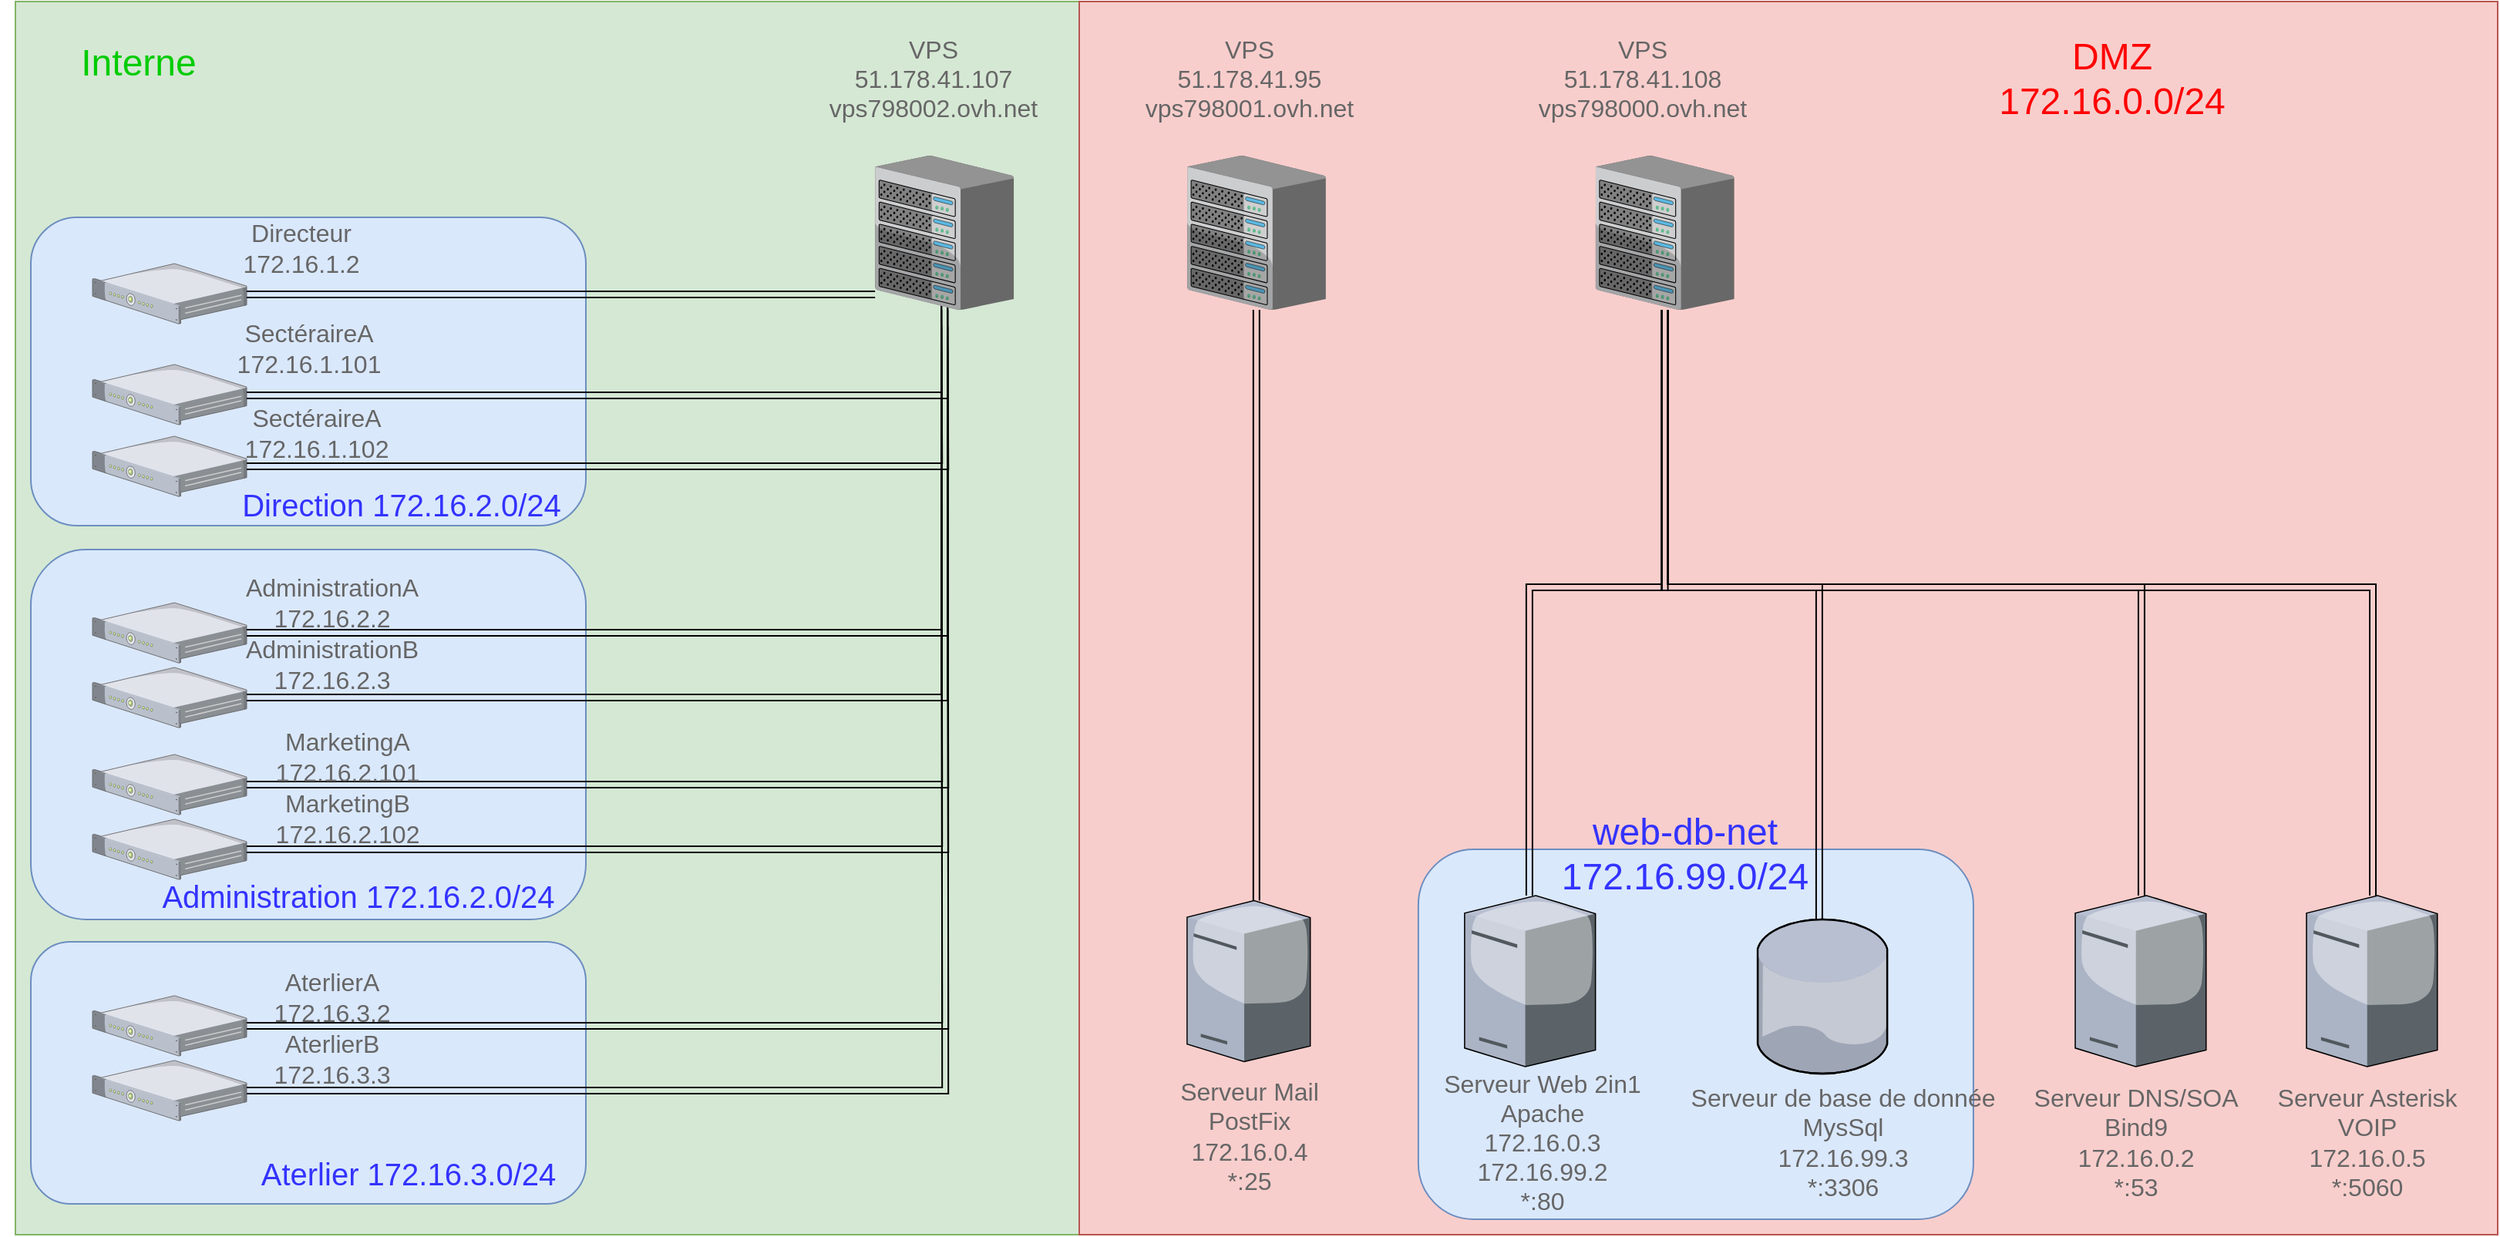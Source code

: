 <mxfile version="12.6.5" type="device"><diagram name="Page-1" id="e3a06f82-3646-2815-327d-82caf3d4e204"><mxGraphModel dx="2765" dy="2250" grid="1" gridSize="10" guides="1" tooltips="1" connect="1" arrows="1" fold="1" page="1" pageScale="1.5" pageWidth="1169" pageHeight="826" background="none" math="0" shadow="0"><root><mxCell id="0" style=";html=1;"/><mxCell id="1" style=";html=1;" parent="0"/><mxCell id="TEE3TmaWvW52GE5gAnOC-2" value="" style="rounded=1;whiteSpace=wrap;html=1;arcSize=0;fillColor=#d5e8d4;strokeColor=#82b366;" parent="1" vertex="1"><mxGeometry x="220" y="100" width="690" height="800" as="geometry"/></mxCell><mxCell id="TEE3TmaWvW52GE5gAnOC-1" value="" style="rounded=1;whiteSpace=wrap;html=1;arcSize=0;fillColor=#f8cecc;strokeColor=#b85450;" parent="1" vertex="1"><mxGeometry x="910" y="100" width="920" height="800" as="geometry"/></mxCell><mxCell id="yzOCmv-NdBko5Yc-X_hZ-17" style="edgeStyle=orthogonalEdgeStyle;shape=link;rounded=0;orthogonalLoop=1;jettySize=auto;html=1;fontSize=16;" parent="1" source="CLFpHKBw1dhiwHM7FN5G-16" target="yzOCmv-NdBko5Yc-X_hZ-13" edge="1"><mxGeometry relative="1" as="geometry"><mxPoint x="1024.94" y="670.0" as="targetPoint"/><Array as="points"><mxPoint x="1024.94" y="590"/><mxPoint x="1024.94" y="590"/></Array></mxGeometry></mxCell><mxCell id="CLFpHKBw1dhiwHM7FN5G-16" value="" style="verticalLabelPosition=bottom;aspect=fixed;html=1;verticalAlign=top;strokeColor=#6881B3;align=center;outlineConnect=0;shape=mxgraph.citrix.chassis;fontFamily=Helvetica;fontSize=16;fontColor=#0066CC;strokeWidth=2;fillColor=#CCCCCC;" parent="1" vertex="1"><mxGeometry x="979.94" y="200" width="90" height="100" as="geometry"/></mxCell><mxCell id="CLFpHKBw1dhiwHM7FN5G-18" value="&lt;font style=&quot;font-size: 16px&quot; color=&quot;#666666&quot;&gt;VPS&lt;br&gt;&lt;/font&gt;&lt;span style=&quot;color: rgb(102 , 102 , 102)&quot;&gt;51.178.41.95&lt;br&gt;&lt;/span&gt;&lt;font color=&quot;#666666&quot;&gt;vps798001.ovh.net&lt;br&gt;&lt;/font&gt;" style="text;html=1;align=center;verticalAlign=middle;resizable=0;points=[];autosize=1;fontSize=16;" parent="1" vertex="1"><mxGeometry x="944.89" y="120" width="150" height="60" as="geometry"/></mxCell><mxCell id="CLFpHKBw1dhiwHM7FN5G-22" value="&lt;font style=&quot;font-size: 16px&quot; color=&quot;#666666&quot;&gt;Serveur DNS/SOA&lt;br style=&quot;font-size: 16px&quot;&gt;Bind9&lt;br&gt;&lt;/font&gt;&lt;span style=&quot;color: rgb(102 , 102 , 102)&quot;&gt;172.16.0.2&lt;/span&gt;&lt;font style=&quot;font-size: 16px&quot; color=&quot;#666666&quot;&gt;&lt;br style=&quot;font-size: 16px&quot;&gt;*:53&lt;br style=&quot;font-size: 16px&quot;&gt;&lt;/font&gt;" style="text;html=1;align=center;verticalAlign=middle;resizable=0;points=[];autosize=1;fontSize=16;" parent="1" vertex="1"><mxGeometry x="1520" y="800" width="150" height="80" as="geometry"/></mxCell><mxCell id="vzoKfwkpeCVidZB7eSGQ-4" style="edgeStyle=orthogonalEdgeStyle;rounded=0;orthogonalLoop=1;jettySize=auto;html=1;shape=link;" parent="1" source="yzOCmv-NdBko5Yc-X_hZ-2" target="yzOCmv-NdBko5Yc-X_hZ-12" edge="1"><mxGeometry relative="1" as="geometry"><Array as="points"><mxPoint x="1289.94" y="480"/><mxPoint x="1598.94" y="480"/></Array></mxGeometry></mxCell><mxCell id="eEPoJoncr54fa1kPvcpr-3" style="edgeStyle=orthogonalEdgeStyle;rounded=0;orthogonalLoop=1;jettySize=auto;html=1;shape=link;" edge="1" parent="1" source="yzOCmv-NdBko5Yc-X_hZ-2" target="eEPoJoncr54fa1kPvcpr-2"><mxGeometry relative="1" as="geometry"><Array as="points"><mxPoint x="1290" y="480"/><mxPoint x="1749" y="480"/></Array></mxGeometry></mxCell><mxCell id="yzOCmv-NdBko5Yc-X_hZ-2" value="" style="verticalLabelPosition=bottom;aspect=fixed;html=1;verticalAlign=top;strokeColor=#6881B3;align=center;outlineConnect=0;shape=mxgraph.citrix.chassis;fontFamily=Helvetica;fontSize=16;fontColor=#0066CC;strokeWidth=2;fillColor=#CCCCCC;" parent="1" vertex="1"><mxGeometry x="1244.82" y="200" width="90" height="100" as="geometry"/></mxCell><mxCell id="yzOCmv-NdBko5Yc-X_hZ-3" value="&lt;font color=&quot;#666666&quot;&gt;VPS&lt;br&gt;51.178.41.107&lt;br&gt;vps798002.ovh.net&lt;br&gt;&lt;/font&gt;" style="text;html=1;align=center;verticalAlign=middle;resizable=0;points=[];autosize=1;fontSize=16;" parent="1" vertex="1"><mxGeometry x="740" y="120" width="150" height="60" as="geometry"/></mxCell><mxCell id="yzOCmv-NdBko5Yc-X_hZ-4" value="&lt;font style=&quot;font-size: 16px&quot; color=&quot;#666666&quot;&gt;VPS&lt;br&gt;&lt;/font&gt;&lt;span style=&quot;color: rgb(102 , 102 , 102)&quot;&gt;51.178.41.108&lt;br&gt;&lt;/span&gt;&lt;font color=&quot;#666666&quot;&gt;vps798000.ovh.net&lt;br&gt;&lt;/font&gt;" style="text;html=1;align=center;verticalAlign=middle;resizable=0;points=[];autosize=1;fontSize=16;" parent="1" vertex="1"><mxGeometry x="1199.94" y="120" width="150" height="60" as="geometry"/></mxCell><mxCell id="yzOCmv-NdBko5Yc-X_hZ-12" value="" style="verticalLabelPosition=bottom;aspect=fixed;html=1;verticalAlign=top;strokeColor=none;align=center;outlineConnect=0;shape=mxgraph.citrix.tower_server;fontSize=16;" parent="1" vertex="1"><mxGeometry x="1556" y="680" width="84.88" height="111" as="geometry"/></mxCell><mxCell id="yzOCmv-NdBko5Yc-X_hZ-13" value="" style="verticalLabelPosition=bottom;aspect=fixed;html=1;verticalAlign=top;strokeColor=none;align=center;outlineConnect=0;shape=mxgraph.citrix.license_server;fontSize=16;" parent="1" vertex="1"><mxGeometry x="979.94" y="683.25" width="79.91" height="104.5" as="geometry"/></mxCell><mxCell id="yzOCmv-NdBko5Yc-X_hZ-14" value="&lt;font style=&quot;font-size: 16px&quot; color=&quot;#666666&quot;&gt;Serveur Mail&lt;br&gt;PostFix&lt;br&gt;172.16.0.4&lt;br style=&quot;font-size: 16px&quot;&gt;*:25&lt;br style=&quot;font-size: 16px&quot;&gt;&lt;/font&gt;" style="text;html=1;align=center;verticalAlign=middle;resizable=0;points=[];autosize=1;fontSize=16;" parent="1" vertex="1"><mxGeometry x="964.89" y="795.5" width="110" height="80" as="geometry"/></mxCell><mxCell id="TEE3TmaWvW52GE5gAnOC-3" value="&lt;font style=&quot;font-size: 24px&quot;&gt;Interne&lt;/font&gt;" style="text;html=1;strokeColor=none;fillColor=none;align=center;verticalAlign=middle;whiteSpace=wrap;rounded=0;fontColor=#00CC00;" parent="1" vertex="1"><mxGeometry x="210" y="110" width="180" height="60" as="geometry"/></mxCell><mxCell id="TEE3TmaWvW52GE5gAnOC-4" value="&lt;font style=&quot;font-size: 24px&quot;&gt;DMZ&lt;br&gt;172.16.0.0/24&lt;br&gt;&lt;/font&gt;" style="text;html=1;strokeColor=none;fillColor=none;align=center;verticalAlign=middle;whiteSpace=wrap;rounded=0;fontColor=#FF0000;" parent="1" vertex="1"><mxGeometry x="1490" y="120" width="180" height="60" as="geometry"/></mxCell><mxCell id="TEE3TmaWvW52GE5gAnOC-5" value="" style="rounded=1;whiteSpace=wrap;html=1;fillColor=#dae8fc;strokeColor=#6c8ebf;" parent="1" vertex="1"><mxGeometry x="1129.94" y="650" width="360" height="240" as="geometry"/></mxCell><mxCell id="CLFpHKBw1dhiwHM7FN5G-21" value="&lt;font style=&quot;font-size: 16px&quot; color=&quot;#666666&quot;&gt;Serveur Web 2in1&lt;br style=&quot;font-size: 16px&quot;&gt;Apache&lt;br&gt;&lt;/font&gt;&lt;span style=&quot;color: rgb(102 , 102 , 102)&quot;&gt;172.16.0.3&lt;br&gt;&lt;/span&gt;&lt;span style=&quot;color: rgb(102 , 102 , 102)&quot;&gt;172.16.99.2&lt;/span&gt;&lt;font style=&quot;font-size: 16px&quot; color=&quot;#666666&quot;&gt;&lt;br style=&quot;font-size: 16px&quot;&gt;*:80&lt;br style=&quot;font-size: 16px&quot;&gt;&lt;/font&gt;" style="text;html=1;align=center;verticalAlign=middle;resizable=0;points=[];autosize=1;fontSize=16;" parent="1" vertex="1"><mxGeometry x="1139.94" y="790" width="140" height="100" as="geometry"/></mxCell><mxCell id="yzOCmv-NdBko5Yc-X_hZ-9" value="" style="verticalLabelPosition=bottom;aspect=fixed;html=1;verticalAlign=top;strokeColor=none;align=center;outlineConnect=0;shape=mxgraph.citrix.license_server;fontSize=16;" parent="1" vertex="1"><mxGeometry x="1159.94" y="680" width="84.88" height="111" as="geometry"/></mxCell><mxCell id="vzoKfwkpeCVidZB7eSGQ-1" value="&lt;font style=&quot;font-size: 16px&quot; color=&quot;#666666&quot;&gt;Serveur de base de donnée&lt;br style=&quot;font-size: 16px&quot;&gt;MysSql&lt;br&gt;&lt;/font&gt;&lt;span style=&quot;color: rgb(102 , 102 , 102)&quot;&gt;172.16.99.3&lt;/span&gt;&lt;font style=&quot;font-size: 16px&quot; color=&quot;#666666&quot;&gt;&lt;br style=&quot;font-size: 16px&quot;&gt;*:3306&lt;br style=&quot;font-size: 16px&quot;&gt;&lt;/font&gt;" style="text;html=1;align=center;verticalAlign=middle;resizable=0;points=[];autosize=1;fontSize=16;" parent="1" vertex="1"><mxGeometry x="1299.94" y="800" width="210" height="80" as="geometry"/></mxCell><mxCell id="vzoKfwkpeCVidZB7eSGQ-2" value="" style="verticalLabelPosition=bottom;aspect=fixed;html=1;verticalAlign=top;strokeColor=none;align=center;outlineConnect=0;shape=mxgraph.citrix.database;fontSize=16;" parent="1" vertex="1"><mxGeometry x="1349.94" y="695.5" width="85" height="100" as="geometry"/></mxCell><mxCell id="yzOCmv-NdBko5Yc-X_hZ-20" style="edgeStyle=orthogonalEdgeStyle;shape=link;rounded=0;orthogonalLoop=1;jettySize=auto;html=1;fontSize=16;" parent="1" source="yzOCmv-NdBko5Yc-X_hZ-2" target="yzOCmv-NdBko5Yc-X_hZ-9" edge="1"><mxGeometry relative="1" as="geometry"><Array as="points"><mxPoint x="1289.94" y="480"/><mxPoint x="1201.94" y="480"/></Array></mxGeometry></mxCell><mxCell id="vzoKfwkpeCVidZB7eSGQ-5" style="edgeStyle=orthogonalEdgeStyle;shape=link;rounded=0;orthogonalLoop=1;jettySize=auto;html=1;" parent="1" source="yzOCmv-NdBko5Yc-X_hZ-2" target="vzoKfwkpeCVidZB7eSGQ-2" edge="1"><mxGeometry relative="1" as="geometry"><Array as="points"><mxPoint x="1289.94" y="480"/><mxPoint x="1389.94" y="480"/></Array></mxGeometry></mxCell><mxCell id="TEE3TmaWvW52GE5gAnOC-7" value="&lt;font style=&quot;font-size: 24px&quot;&gt;web-db-net&lt;br&gt;172.16.99.0/24&lt;br&gt;&lt;/font&gt;" style="text;html=1;strokeColor=none;fillColor=none;align=center;verticalAlign=middle;whiteSpace=wrap;rounded=0;fontColor=#3333FF;" parent="1" vertex="1"><mxGeometry x="1212.5" y="623.25" width="180" height="60" as="geometry"/></mxCell><mxCell id="YLGUEYk7LmBmR54ZuuA3-11" value="" style="rounded=1;whiteSpace=wrap;html=1;fillColor=#dae8fc;strokeColor=#6c8ebf;" parent="1" vertex="1"><mxGeometry x="230" y="455.5" width="360" height="240" as="geometry"/></mxCell><mxCell id="YLGUEYk7LmBmR54ZuuA3-4" value="" style="verticalLabelPosition=bottom;aspect=fixed;html=1;verticalAlign=top;strokeColor=none;align=center;outlineConnect=0;shape=mxgraph.citrix.1u_2u_server;" parent="1" vertex="1"><mxGeometry x="270" y="630.45" width="100" height="39.1" as="geometry"/></mxCell><mxCell id="YLGUEYk7LmBmR54ZuuA3-5" value="" style="verticalLabelPosition=bottom;aspect=fixed;html=1;verticalAlign=top;strokeColor=none;align=center;outlineConnect=0;shape=mxgraph.citrix.1u_2u_server;" parent="1" vertex="1"><mxGeometry x="270" y="588.45" width="100" height="39.1" as="geometry"/></mxCell><mxCell id="YLGUEYk7LmBmR54ZuuA3-6" value="" style="verticalLabelPosition=bottom;aspect=fixed;html=1;verticalAlign=top;strokeColor=none;align=center;outlineConnect=0;shape=mxgraph.citrix.1u_2u_server;" parent="1" vertex="1"><mxGeometry x="270" y="532" width="100" height="39.1" as="geometry"/></mxCell><mxCell id="YLGUEYk7LmBmR54ZuuA3-7" value="" style="verticalLabelPosition=bottom;aspect=fixed;html=1;verticalAlign=top;strokeColor=none;align=center;outlineConnect=0;shape=mxgraph.citrix.1u_2u_server;" parent="1" vertex="1"><mxGeometry x="270" y="490" width="100" height="39.1" as="geometry"/></mxCell><mxCell id="YLGUEYk7LmBmR54ZuuA3-12" value="" style="rounded=1;whiteSpace=wrap;html=1;fillColor=#dae8fc;strokeColor=#6c8ebf;" parent="1" vertex="1"><mxGeometry x="230" y="240" width="360" height="200" as="geometry"/></mxCell><mxCell id="YLGUEYk7LmBmR54ZuuA3-8" value="" style="verticalLabelPosition=bottom;aspect=fixed;html=1;verticalAlign=top;strokeColor=none;align=center;outlineConnect=0;shape=mxgraph.citrix.1u_2u_server;" parent="1" vertex="1"><mxGeometry x="270" y="382" width="100" height="39.1" as="geometry"/></mxCell><mxCell id="YLGUEYk7LmBmR54ZuuA3-9" value="" style="verticalLabelPosition=bottom;aspect=fixed;html=1;verticalAlign=top;strokeColor=none;align=center;outlineConnect=0;shape=mxgraph.citrix.1u_2u_server;" parent="1" vertex="1"><mxGeometry x="270" y="335.45" width="100" height="39.1" as="geometry"/></mxCell><mxCell id="YLGUEYk7LmBmR54ZuuA3-10" value="" style="verticalLabelPosition=bottom;aspect=fixed;html=1;verticalAlign=top;strokeColor=none;align=center;outlineConnect=0;shape=mxgraph.citrix.1u_2u_server;" parent="1" vertex="1"><mxGeometry x="270" y="270" width="100" height="39.1" as="geometry"/></mxCell><mxCell id="YLGUEYk7LmBmR54ZuuA3-13" value="" style="rounded=1;whiteSpace=wrap;html=1;fillColor=#dae8fc;strokeColor=#6c8ebf;" parent="1" vertex="1"><mxGeometry x="230" y="710" width="360" height="170" as="geometry"/></mxCell><mxCell id="YLGUEYk7LmBmR54ZuuA3-1" value="" style="verticalLabelPosition=bottom;aspect=fixed;html=1;verticalAlign=top;strokeColor=none;align=center;outlineConnect=0;shape=mxgraph.citrix.1u_2u_server;" parent="1" vertex="1"><mxGeometry x="270" y="786.95" width="100" height="39.1" as="geometry"/></mxCell><mxCell id="YLGUEYk7LmBmR54ZuuA3-2" value="" style="verticalLabelPosition=bottom;aspect=fixed;html=1;verticalAlign=top;strokeColor=none;align=center;outlineConnect=0;shape=mxgraph.citrix.1u_2u_server;" parent="1" vertex="1"><mxGeometry x="270" y="744.95" width="100" height="39.1" as="geometry"/></mxCell><mxCell id="YLGUEYk7LmBmR54ZuuA3-16" style="edgeStyle=orthogonalEdgeStyle;rounded=0;orthogonalLoop=1;jettySize=auto;html=1;shape=link;" parent="1" target="YLGUEYk7LmBmR54ZuuA3-10" edge="1"><mxGeometry relative="1" as="geometry"><mxPoint x="777.56" y="290" as="sourcePoint"/><Array as="points"><mxPoint x="680" y="290"/><mxPoint x="680" y="290"/></Array></mxGeometry></mxCell><mxCell id="YLGUEYk7LmBmR54ZuuA3-17" style="edgeStyle=orthogonalEdgeStyle;rounded=0;orthogonalLoop=1;jettySize=auto;html=1;shape=link;" parent="1" target="YLGUEYk7LmBmR54ZuuA3-9" edge="1"><mxGeometry relative="1" as="geometry"><mxPoint x="822.6" y="285.45" as="sourcePoint"/><Array as="points"><mxPoint x="823" y="355.45"/></Array></mxGeometry></mxCell><mxCell id="YLGUEYk7LmBmR54ZuuA3-22" style="edgeStyle=orthogonalEdgeStyle;rounded=0;orthogonalLoop=1;jettySize=auto;html=1;shape=link;" parent="1" source="YLGUEYk7LmBmR54ZuuA3-4" edge="1"><mxGeometry relative="1" as="geometry"><mxPoint x="822.6" y="310.45" as="targetPoint"/></mxGeometry></mxCell><mxCell id="YLGUEYk7LmBmR54ZuuA3-21" style="edgeStyle=orthogonalEdgeStyle;rounded=0;orthogonalLoop=1;jettySize=auto;html=1;shape=link;" parent="1" source="YLGUEYk7LmBmR54ZuuA3-5" edge="1"><mxGeometry relative="1" as="geometry"><mxPoint x="822.6" y="310.45" as="targetPoint"/></mxGeometry></mxCell><mxCell id="YLGUEYk7LmBmR54ZuuA3-20" style="edgeStyle=orthogonalEdgeStyle;rounded=0;orthogonalLoop=1;jettySize=auto;html=1;shape=link;" parent="1" source="YLGUEYk7LmBmR54ZuuA3-6" target="yzOCmv-NdBko5Yc-X_hZ-1" edge="1"><mxGeometry relative="1" as="geometry"/></mxCell><mxCell id="YLGUEYk7LmBmR54ZuuA3-19" style="edgeStyle=orthogonalEdgeStyle;rounded=0;orthogonalLoop=1;jettySize=auto;html=1;shape=link;" parent="1" source="YLGUEYk7LmBmR54ZuuA3-7" target="yzOCmv-NdBko5Yc-X_hZ-1" edge="1"><mxGeometry relative="1" as="geometry"/></mxCell><mxCell id="YLGUEYk7LmBmR54ZuuA3-18" style="edgeStyle=orthogonalEdgeStyle;rounded=0;orthogonalLoop=1;jettySize=auto;html=1;shape=link;" parent="1" source="YLGUEYk7LmBmR54ZuuA3-8" edge="1"><mxGeometry relative="1" as="geometry"><mxPoint x="822.6" y="290" as="targetPoint"/></mxGeometry></mxCell><mxCell id="YLGUEYk7LmBmR54ZuuA3-24" style="edgeStyle=orthogonalEdgeStyle;rounded=0;orthogonalLoop=1;jettySize=auto;html=1;shape=link;" parent="1" source="YLGUEYk7LmBmR54ZuuA3-1" edge="1"><mxGeometry relative="1" as="geometry"><mxPoint x="822.6" y="324.95" as="targetPoint"/></mxGeometry></mxCell><mxCell id="YLGUEYk7LmBmR54ZuuA3-23" style="edgeStyle=orthogonalEdgeStyle;rounded=0;orthogonalLoop=1;jettySize=auto;html=1;shape=link;" parent="1" source="YLGUEYk7LmBmR54ZuuA3-2" edge="1"><mxGeometry relative="1" as="geometry"><mxPoint x="822.6" y="324.95" as="targetPoint"/></mxGeometry></mxCell><mxCell id="YLGUEYk7LmBmR54ZuuA3-25" value="&lt;font style=&quot;font-size: 16px&quot; color=&quot;#666666&quot;&gt;Directeur&lt;br&gt;172.16.1.2&lt;br style=&quot;font-size: 16px&quot;&gt;&lt;/font&gt;" style="text;html=1;align=center;verticalAlign=middle;resizable=0;points=[];autosize=1;fontSize=16;" parent="1" vertex="1"><mxGeometry x="360" y="240" width="90" height="40" as="geometry"/></mxCell><mxCell id="YLGUEYk7LmBmR54ZuuA3-26" value="&lt;font style=&quot;font-size: 16px&quot; color=&quot;#666666&quot;&gt;SectéraireA&lt;br&gt;172.16.1.101&lt;br style=&quot;font-size: 16px&quot;&gt;&lt;/font&gt;" style="text;html=1;align=center;verticalAlign=middle;resizable=0;points=[];autosize=1;fontSize=16;" parent="1" vertex="1"><mxGeometry x="355" y="305.45" width="110" height="40" as="geometry"/></mxCell><mxCell id="YLGUEYk7LmBmR54ZuuA3-27" value="&lt;font style=&quot;font-size: 16px&quot; color=&quot;#666666&quot;&gt;SectéraireA&lt;br&gt;172.16.1.102&lt;br style=&quot;font-size: 16px&quot;&gt;&lt;/font&gt;" style="text;html=1;align=center;verticalAlign=middle;resizable=0;points=[];autosize=1;fontSize=16;" parent="1" vertex="1"><mxGeometry x="360" y="360" width="110" height="40" as="geometry"/></mxCell><mxCell id="YLGUEYk7LmBmR54ZuuA3-28" value="&lt;font style=&quot;font-size: 16px&quot; color=&quot;#666666&quot;&gt;AdministrationA&lt;br&gt;172.16.2.2&lt;br style=&quot;font-size: 16px&quot;&gt;&lt;/font&gt;" style="text;html=1;align=center;verticalAlign=middle;resizable=0;points=[];autosize=1;fontSize=16;" parent="1" vertex="1"><mxGeometry x="360" y="470" width="130" height="40" as="geometry"/></mxCell><mxCell id="YLGUEYk7LmBmR54ZuuA3-29" value="&lt;font style=&quot;font-size: 16px&quot; color=&quot;#666666&quot;&gt;AdministrationB&lt;br&gt;172.16.2.3&lt;br style=&quot;font-size: 16px&quot;&gt;&lt;/font&gt;" style="text;html=1;align=center;verticalAlign=middle;resizable=0;points=[];autosize=1;fontSize=16;" parent="1" vertex="1"><mxGeometry x="360" y="510" width="130" height="40" as="geometry"/></mxCell><mxCell id="YLGUEYk7LmBmR54ZuuA3-30" value="&lt;font style=&quot;font-size: 16px&quot; color=&quot;#666666&quot;&gt;MarketingA&lt;br&gt;172.16.2.101&lt;br style=&quot;font-size: 16px&quot;&gt;&lt;/font&gt;" style="text;html=1;align=center;verticalAlign=middle;resizable=0;points=[];autosize=1;fontSize=16;" parent="1" vertex="1"><mxGeometry x="380" y="570" width="110" height="40" as="geometry"/></mxCell><mxCell id="YLGUEYk7LmBmR54ZuuA3-31" value="&lt;font style=&quot;font-size: 16px&quot; color=&quot;#666666&quot;&gt;MarketingB&lt;br&gt;172.16.2.102&lt;br style=&quot;font-size: 16px&quot;&gt;&lt;/font&gt;" style="text;html=1;align=center;verticalAlign=middle;resizable=0;points=[];autosize=1;fontSize=16;" parent="1" vertex="1"><mxGeometry x="380" y="610" width="110" height="40" as="geometry"/></mxCell><mxCell id="YLGUEYk7LmBmR54ZuuA3-32" value="&lt;font style=&quot;font-size: 16px&quot; color=&quot;#666666&quot;&gt;AterlierA&lt;br&gt;172.16.3.2&lt;br style=&quot;font-size: 16px&quot;&gt;&lt;/font&gt;" style="text;html=1;align=center;verticalAlign=middle;resizable=0;points=[];autosize=1;fontSize=16;" parent="1" vertex="1"><mxGeometry x="380" y="725.5" width="90" height="40" as="geometry"/></mxCell><mxCell id="YLGUEYk7LmBmR54ZuuA3-34" value="&lt;font style=&quot;font-size: 16px&quot; color=&quot;#666666&quot;&gt;AterlierB&lt;br&gt;172.16.3.3&lt;br style=&quot;font-size: 16px&quot;&gt;&lt;/font&gt;" style="text;html=1;align=center;verticalAlign=middle;resizable=0;points=[];autosize=1;fontSize=16;" parent="1" vertex="1"><mxGeometry x="380" y="765.5" width="90" height="40" as="geometry"/></mxCell><mxCell id="YLGUEYk7LmBmR54ZuuA3-35" value="&lt;font style=&quot;font-size: 20px&quot;&gt;Aterlier 172.16.3.0/24&lt;/font&gt;" style="text;html=1;strokeColor=none;fillColor=none;align=center;verticalAlign=middle;whiteSpace=wrap;rounded=0;fontColor=#3333FF;" parent="1" vertex="1"><mxGeometry x="360" y="830" width="230" height="60" as="geometry"/></mxCell><mxCell id="YLGUEYk7LmBmR54ZuuA3-36" value="&lt;font style=&quot;font-size: 20px&quot;&gt;Administration 172.16.2.0/24&lt;/font&gt;" style="text;html=1;strokeColor=none;fillColor=none;align=center;verticalAlign=middle;whiteSpace=wrap;rounded=0;fontColor=#3333FF;" parent="1" vertex="1"><mxGeometry x="300" y="650" width="285" height="60" as="geometry"/></mxCell><mxCell id="YLGUEYk7LmBmR54ZuuA3-37" value="&lt;font style=&quot;font-size: 20px&quot;&gt;Direction 172.16.2.0/24&lt;/font&gt;" style="text;html=1;strokeColor=none;fillColor=none;align=center;verticalAlign=middle;whiteSpace=wrap;rounded=0;fontColor=#3333FF;" parent="1" vertex="1"><mxGeometry x="327.5" y="395.5" width="285" height="60" as="geometry"/></mxCell><mxCell id="yzOCmv-NdBko5Yc-X_hZ-1" value="" style="verticalLabelPosition=bottom;aspect=fixed;html=1;verticalAlign=top;strokeColor=#6881B3;align=center;outlineConnect=0;shape=mxgraph.citrix.chassis;fontFamily=Helvetica;fontSize=16;fontColor=#0066CC;strokeWidth=2;fillColor=#CCCCCC;" parent="1" vertex="1"><mxGeometry x="777.56" y="200" width="90" height="100" as="geometry"/></mxCell><mxCell id="eEPoJoncr54fa1kPvcpr-1" value="&lt;font style=&quot;font-size: 16px&quot; color=&quot;#666666&quot;&gt;Serveur Asterisk&lt;br&gt;VOIP&lt;br&gt;172.16.0.5&lt;br&gt;*:5060&lt;br style=&quot;font-size: 16px&quot;&gt;&lt;/font&gt;" style="text;html=1;align=center;verticalAlign=middle;resizable=0;points=[];autosize=1;fontSize=16;" vertex="1" parent="1"><mxGeometry x="1680" y="800" width="130" height="80" as="geometry"/></mxCell><mxCell id="eEPoJoncr54fa1kPvcpr-2" value="" style="verticalLabelPosition=bottom;aspect=fixed;html=1;verticalAlign=top;strokeColor=none;align=center;outlineConnect=0;shape=mxgraph.citrix.tower_server;fontSize=16;" vertex="1" parent="1"><mxGeometry x="1706" y="680" width="84.88" height="111" as="geometry"/></mxCell></root></mxGraphModel></diagram></mxfile>